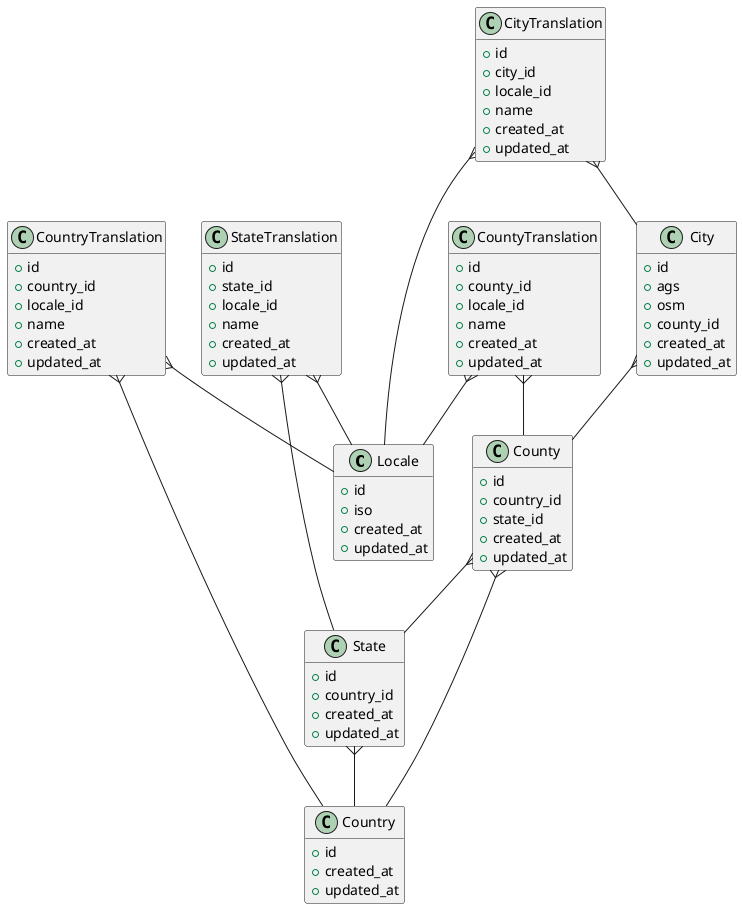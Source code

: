 @startuml

hide empty fields
hide empty methods

class Locale {
    + id
    + iso
    + created_at
    + updated_at
}

class Country {
    + id
    + created_at
    + updated_at
}

class CountryTranslation {
    + id
    + country_id
    + locale_id
    + name
    + created_at
    + updated_at
}

CountryTranslation }-- Country
CountryTranslation }-- Locale

class State {
    + id
    + country_id
    + created_at
    + updated_at
}

State }-- Country

class StateTranslation {
    + id
    + state_id
    + locale_id
    + name
    + created_at
    + updated_at
}

StateTranslation }-- State
StateTranslation }-- Locale

class County {
    + id
    + country_id
    + state_id
    + created_at
    + updated_at
}

County }-- Country
County }-- State

class CountyTranslation {
    + id
    + county_id
    + locale_id
    + name
    + created_at
    + updated_at
}

CountyTranslation }-- County
CountyTranslation }-- Locale

class City {
    + id
    + ags
    + osm
    + county_id
    + created_at
    + updated_at
}

City }-- County

class CityTranslation {
    + id
    + city_id
    + locale_id
    + name
    + created_at
    + updated_at
}

CityTranslation }-- City
CityTranslation }-- Locale

@enduml
